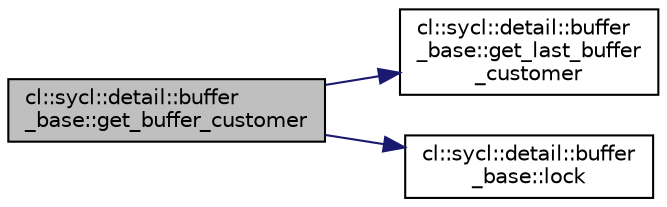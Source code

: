 digraph "cl::sycl::detail::buffer_base::get_buffer_customer"
{
 // INTERACTIVE_SVG=YES
  bgcolor="transparent";
  edge [fontname="Helvetica",fontsize="10",labelfontname="Helvetica",labelfontsize="10"];
  node [fontname="Helvetica",fontsize="10",shape=record];
  rankdir="LR";
  Node1 [label="cl::sycl::detail::buffer\l_base::get_buffer_customer",height=0.2,width=0.4,color="black", fillcolor="grey75", style="filled", fontcolor="black"];
  Node1 -> Node2 [color="midnightblue",fontsize="10",style="solid",fontname="Helvetica"];
  Node2 [label="cl::sycl::detail::buffer\l_base::get_last_buffer\l_customer",height=0.2,width=0.4,color="black",URL="$structcl_1_1sycl_1_1detail_1_1buffer__base.html#a31ff9b0c3deefad0dd3d17225982f3c0"];
  Node1 -> Node3 [color="midnightblue",fontsize="10",style="solid",fontname="Helvetica"];
  Node3 [label="cl::sycl::detail::buffer\l_base::lock",height=0.2,width=0.4,color="black",URL="$structcl_1_1sycl_1_1detail_1_1buffer__base.html#a093d0732e2f16f7970d1fe7214c3f9c7",tooltip="Lock the buffer_base structure by returning a unique_lock on the mutex. "];
}
